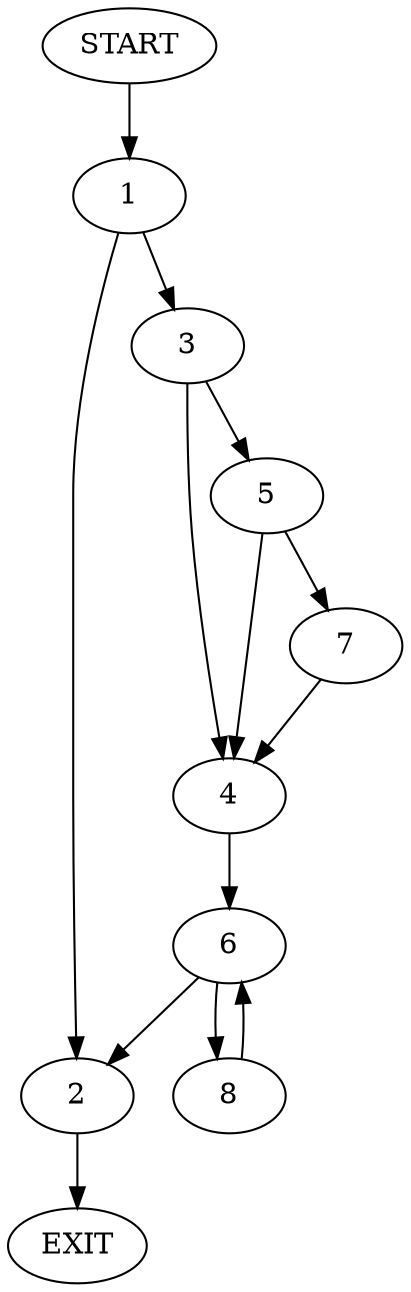 digraph {
0 [label="START"];
1;
2;
3;
4;
5;
6;
7;
8;
9 [label="EXIT"];
0 -> 1;
1 -> 2;
1 -> 3;
2 -> 9;
3 -> 4;
3 -> 5;
4 -> 6;
5 -> 7;
5 -> 4;
7 -> 4;
6 -> 2;
6 -> 8;
8 -> 6;
}